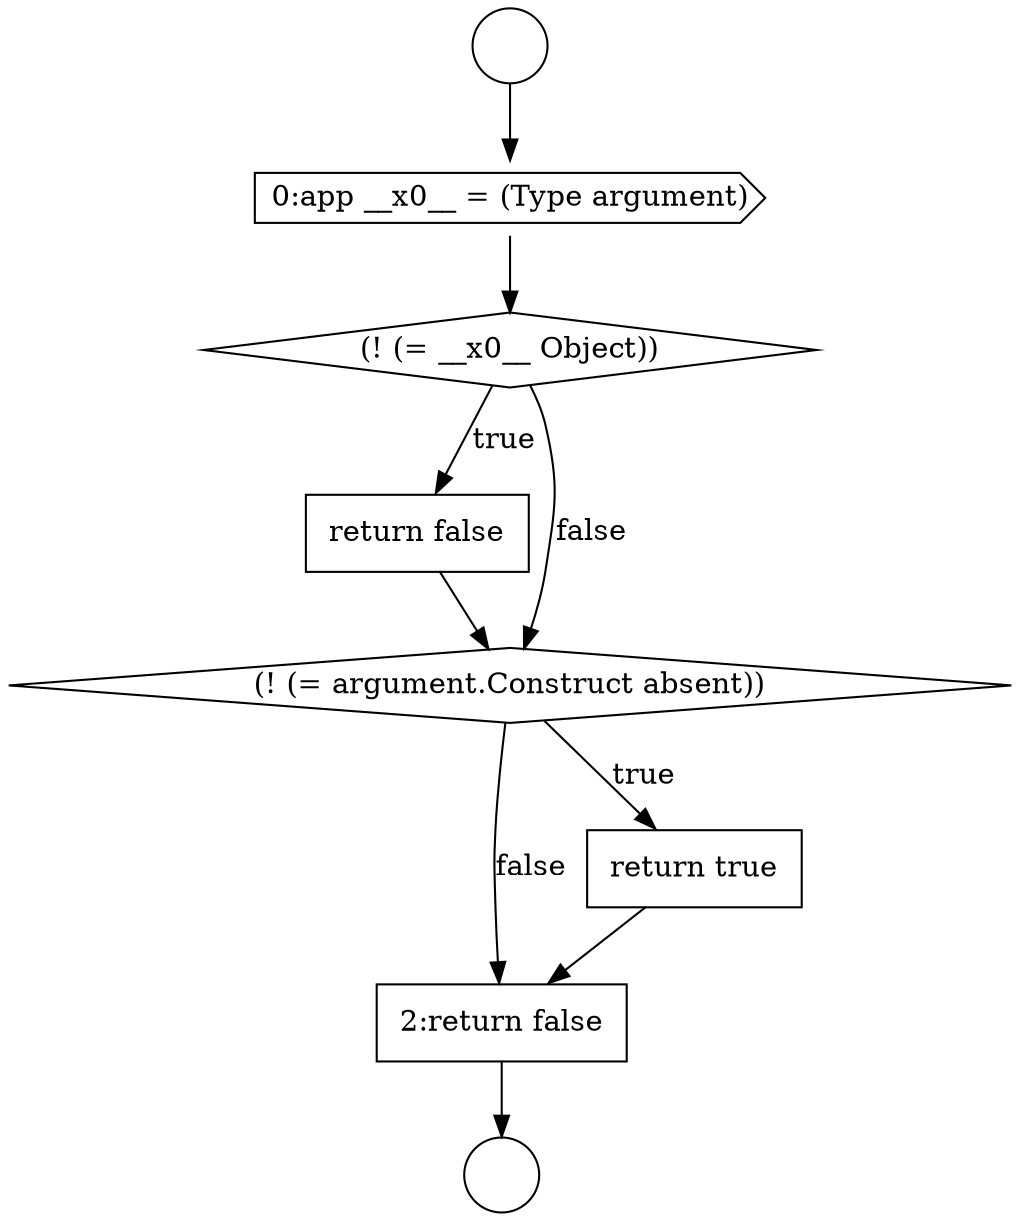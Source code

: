 digraph {
  node734 [shape=diamond, label=<<font color="black">(! (= __x0__ Object))</font>> color="black" fillcolor="white" style=filled]
  node738 [shape=none, margin=0, label=<<font color="black">
    <table border="0" cellborder="1" cellspacing="0" cellpadding="10">
      <tr><td align="left">2:return false</td></tr>
    </table>
  </font>> color="black" fillcolor="white" style=filled]
  node733 [shape=cds, label=<<font color="black">0:app __x0__ = (Type argument)</font>> color="black" fillcolor="white" style=filled]
  node732 [shape=circle label=" " color="black" fillcolor="white" style=filled]
  node731 [shape=circle label=" " color="black" fillcolor="white" style=filled]
  node735 [shape=none, margin=0, label=<<font color="black">
    <table border="0" cellborder="1" cellspacing="0" cellpadding="10">
      <tr><td align="left">return false</td></tr>
    </table>
  </font>> color="black" fillcolor="white" style=filled]
  node736 [shape=diamond, label=<<font color="black">(! (= argument.Construct absent))</font>> color="black" fillcolor="white" style=filled]
  node737 [shape=none, margin=0, label=<<font color="black">
    <table border="0" cellborder="1" cellspacing="0" cellpadding="10">
      <tr><td align="left">return true</td></tr>
    </table>
  </font>> color="black" fillcolor="white" style=filled]
  node736 -> node737 [label=<<font color="black">true</font>> color="black"]
  node736 -> node738 [label=<<font color="black">false</font>> color="black"]
  node734 -> node735 [label=<<font color="black">true</font>> color="black"]
  node734 -> node736 [label=<<font color="black">false</font>> color="black"]
  node731 -> node733 [ color="black"]
  node738 -> node732 [ color="black"]
  node737 -> node738 [ color="black"]
  node733 -> node734 [ color="black"]
  node735 -> node736 [ color="black"]
}
